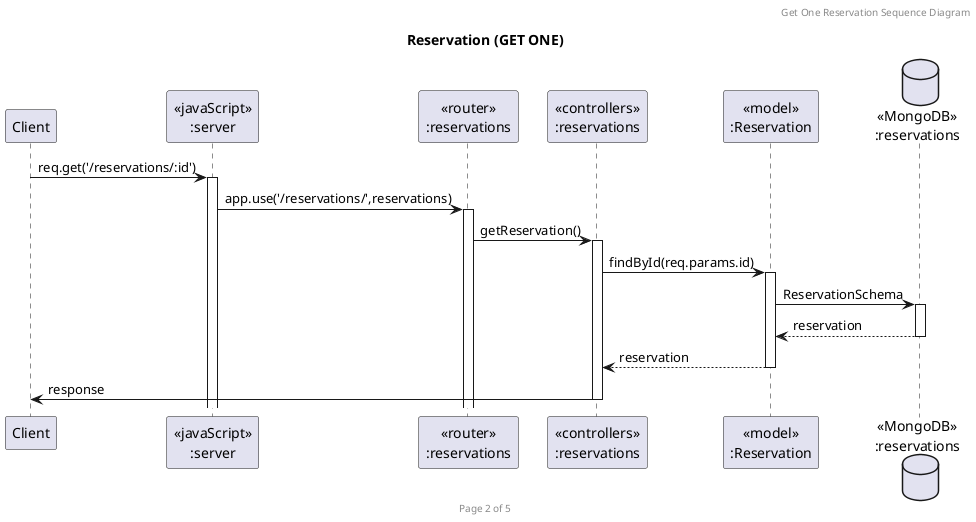 @startuml Reservation (GET ONE)

header Get One Reservation Sequence Diagram
footer Page 2 of 5
title "Reservation (GET ONE)"

participant "Client" as client
participant "<<javaScript>>\n:server" as server
participant "<<router>>\n:reservations" as routerReservations
participant "<<controllers>>\n:reservations" as controllersReservations
participant "<<model>>\n:Reservation" as modelReservation
database "<<MongoDB>>\n:reservations" as ReservationDatabase

client->server ++:req.get('/reservations/:id')
server->routerReservations ++:app.use('/reservations/',reservations)
routerReservations->controllersReservations ++:getReservation()
controllersReservations ->modelReservation ++: findById(req.params.id)
modelReservation -> ReservationDatabase ++: ReservationSchema
ReservationDatabase --> modelReservation --: reservation
controllersReservations <-- modelReservation --:reservation
controllersReservations->client --:response

@enduml